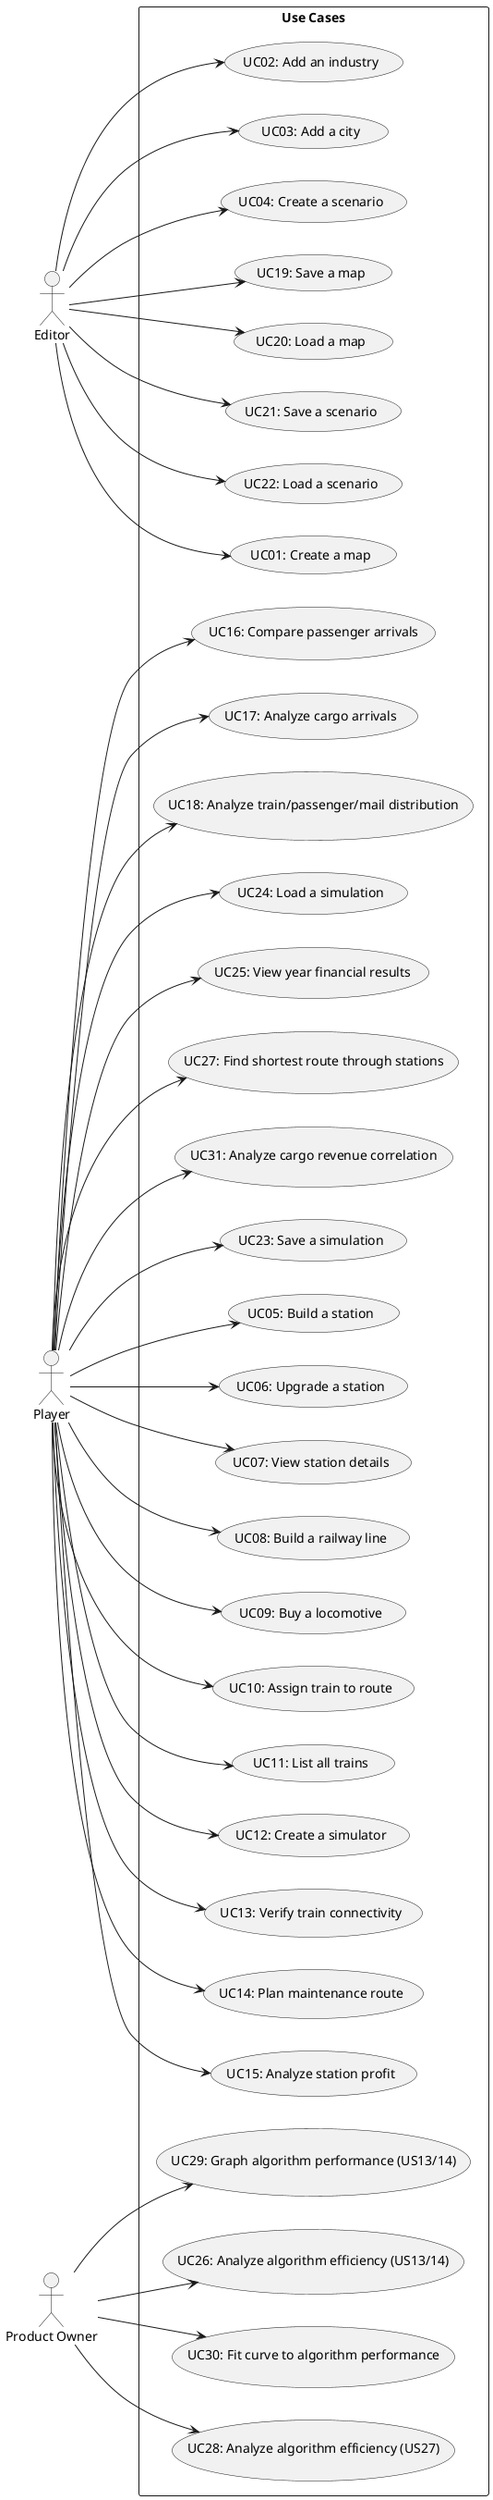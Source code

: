 @startuml
left to right direction

actor Editor
actor Player
actor "Product Owner" as PO

rectangle "Use Cases" {
    usecase "UC01: Create a map" as US01
    usecase "UC02: Add an industry" as US02
    usecase "UC03: Add a city" as US03
    usecase "UC04: Create a scenario" as US04
    usecase "UC05: Build a station" as US05
    usecase "UC06: Upgrade a station" as US06
    usecase "UC07: View station details" as US07
    usecase "UC08: Build a railway line" as US08
    usecase "UC09: Buy a locomotive" as US09
    usecase "UC10: Assign train to route" as US10
    usecase "UC11: List all trains" as US11
    usecase "UC12: Create a simulator" as US12
    usecase "UC13: Verify train connectivity" as US13
    usecase "UC14: Plan maintenance route" as US14
    usecase "UC15: Analyze station profit" as US15
    usecase "UC16: Compare passenger arrivals" as US16
    usecase "UC17: Analyze cargo arrivals" as US17
    usecase "UC18: Analyze train/passenger/mail distribution" as US18
    usecase "UC19: Save a map" as US19
    usecase "UC20: Load a map" as US20
    usecase "UC21: Save a scenario" as US21
    usecase "UC22: Load a scenario" as US22
    usecase "UC23: Save a simulation" as US23
    usecase "UC24: Load a simulation" as US24
    usecase "UC25: View year financial results" as US25
    usecase "UC26: Analyze algorithm efficiency (US13/14)" as US26
    usecase "UC27: Find shortest route through stations" as US27
    usecase "UC28: Analyze algorithm efficiency (US27)" as US28
    usecase "UC29: Graph algorithm performance (US13/14)" as US29
    usecase "UC30: Fit curve to algorithm performance" as US30
    usecase "UC31: Analyze cargo revenue correlation" as US31
}

Editor --> US01
Editor --> US02
Editor --> US03
Editor --> US04
Editor --> US19
Editor --> US20
Editor --> US21
Editor --> US22

Player --> US05
Player --> US06
Player --> US07
Player --> US08
Player --> US09
Player --> US10
Player --> US11
Player --> US12
Player --> US13
Player --> US14
Player --> US15
Player --> US16
Player --> US17
Player --> US18
Player --> US23
Player --> US24
Player --> US25
Player --> US27
Player --> US31

PO --> US26
PO --> US28
PO --> US29
PO --> US30

@enduml
